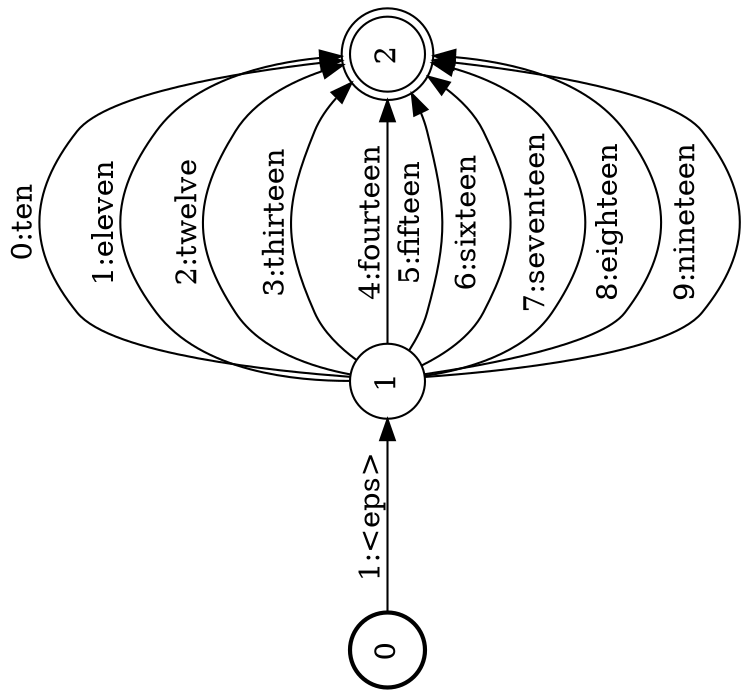 digraph FST {
rankdir = LR;
size = "8.5,11";
label = "";
center = 1;
orientation = Landscape;
ranksep = "0.4";
nodesep = "0.25";
0 [label = "0", shape = circle, style = bold, fontsize = 14]
	0 -> 1 [label = "1:<eps>", fontsize = 14];
1 [label = "1", shape = circle, style = solid, fontsize = 14]
	1 -> 2 [label = "0:ten", fontsize = 14];
	1 -> 2 [label = "1:eleven", fontsize = 14];
	1 -> 2 [label = "2:twelve", fontsize = 14];
	1 -> 2 [label = "3:thirteen", fontsize = 14];
	1 -> 2 [label = "4:fourteen", fontsize = 14];
	1 -> 2 [label = "5:fifteen", fontsize = 14];
	1 -> 2 [label = "6:sixteen", fontsize = 14];
	1 -> 2 [label = "7:seventeen", fontsize = 14];
	1 -> 2 [label = "8:eighteen", fontsize = 14];
	1 -> 2 [label = "9:nineteen", fontsize = 14];
2 [label = "2", shape = doublecircle, style = solid, fontsize = 14]
}
